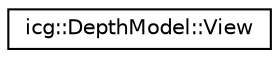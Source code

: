 digraph "Graphical Class Hierarchy"
{
 // LATEX_PDF_SIZE
  edge [fontname="Helvetica",fontsize="10",labelfontname="Helvetica",labelfontsize="10"];
  node [fontname="Helvetica",fontsize="10",shape=record];
  rankdir="LR";
  Node0 [label="icg::DepthModel::View",height=0.2,width=0.4,color="black", fillcolor="white", style="filled",URL="$structicg_1_1DepthModel_1_1View.html",tooltip="Struct that contains all data that is generated from the rendered geometry of a body for a specific v..."];
}
